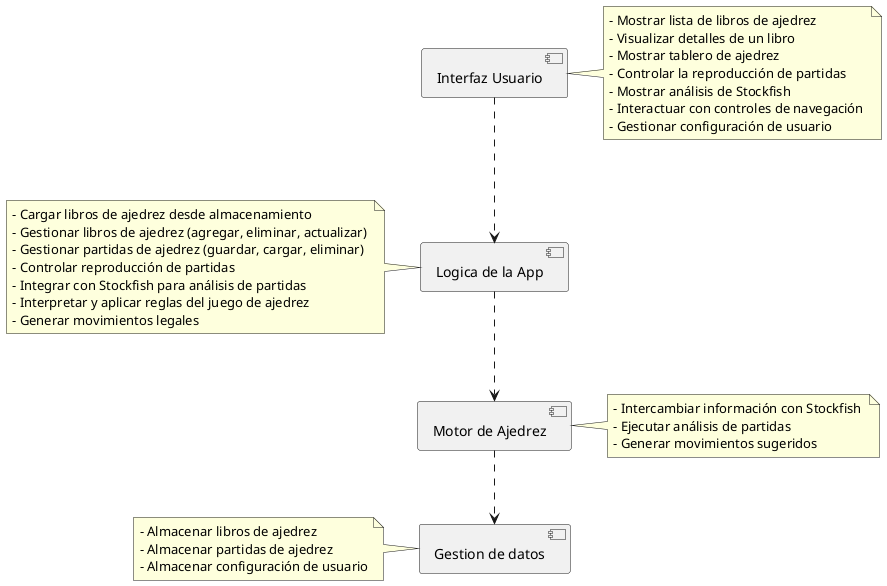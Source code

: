 @startuml

[Interfaz Usuario]
[Logica de la App]
[Motor de Ajedrez]
[Gestion de datos]

note right of [Interfaz Usuario]
    - Mostrar lista de libros de ajedrez 
    - Visualizar detalles de un libro 
    - Mostrar tablero de ajedrez 
    - Controlar la reproducción de partidas 
    - Mostrar análisis de Stockfish 
    - Interactuar con controles de navegación 
    - Gestionar configuración de usuario 
end note 

note left of [Logica de la App]
    - Cargar libros de ajedrez desde almacenamiento 
    - Gestionar libros de ajedrez (agregar, eliminar, actualizar) 
    - Gestionar partidas de ajedrez (guardar, cargar, eliminar) 
    - Controlar reproducción de partidas 
    - Integrar con Stockfish para análisis de partidas 
    - Interpretar y aplicar reglas del juego de ajedrez 
    - Generar movimientos legales
end note

note right of [Motor de Ajedrez]
    - Intercambiar información con Stockfish 
    - Ejecutar análisis de partidas 
    - Generar movimientos sugeridos 
end note

note left of [Gestion de datos]
    - Almacenar libros de ajedrez 
    - Almacenar partidas de ajedrez 
    - Almacenar configuración de usuario
end note
[Interfaz Usuario]..> [Logica de la App]
[Logica de la App]..> [Motor de Ajedrez]
[Motor de Ajedrez]..> [Gestion de datos]
@enduml